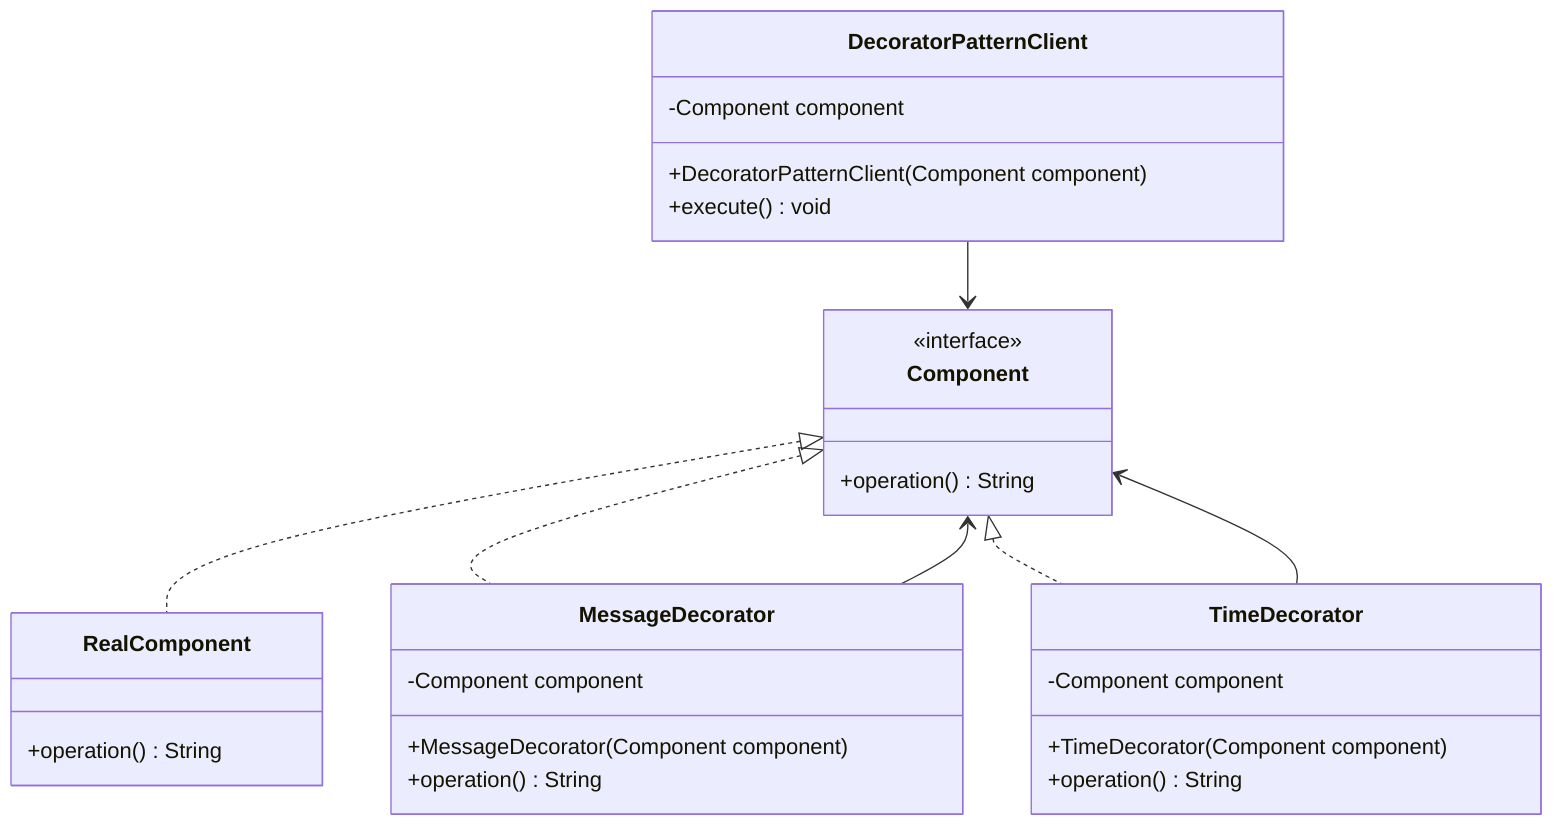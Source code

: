 classDiagram
    class Component {
        <<interface>>
        +operation() String
    }
    
    class RealComponent {
        +operation() String
    }
    
    class MessageDecorator {
        -Component component
        +MessageDecorator(Component component)
        +operation() String
    }
    
    class TimeDecorator {
        -Component component
        +TimeDecorator(Component component)
        +operation() String
    }
    
    class DecoratorPatternClient {
        -Component component
        +DecoratorPatternClient(Component component)
        +execute() void
    }
    
    Component <|.. RealComponent
    Component <|.. MessageDecorator
    Component <|.. TimeDecorator
    MessageDecorator --> Component
    TimeDecorator --> Component
    DecoratorPatternClient --> Component